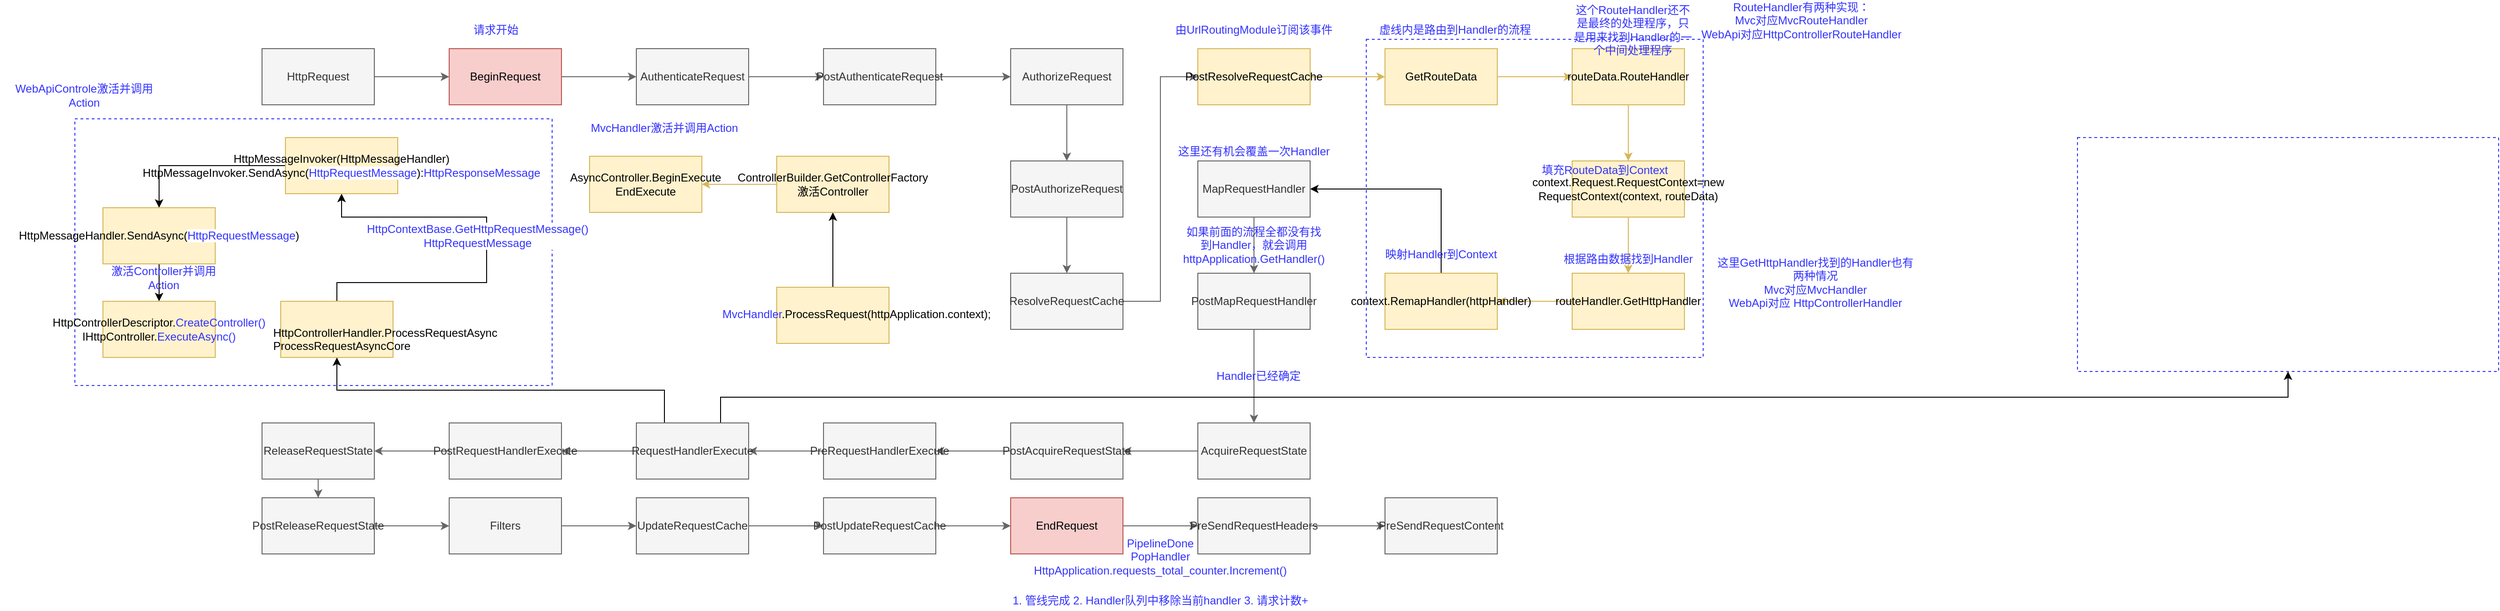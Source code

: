 <mxfile version="12.1.0" type="github" pages="1"><diagram id="ivOXmlOyjrkixMczFJsX" name="Page-1"><mxGraphModel dx="2666" dy="1594" grid="1" gridSize="10" guides="1" tooltips="1" connect="1" arrows="1" fold="1" page="1" pageScale="1" pageWidth="1600" pageHeight="900" math="0" shadow="0"><root><mxCell id="0"/><mxCell id="1" parent="0"/><mxCell id="DjkRwyKqZj0cm9yX4KQR-26" value="" style="rounded=0;whiteSpace=wrap;html=1;fontColor=#3333FF;dashed=1;strokeColor=#3333FF;fillColor=none;" vertex="1" parent="1"><mxGeometry x="-160" y="115" width="510" height="285" as="geometry"/></mxCell><mxCell id="cHqAUBJOy2fZtPv6QNGA-69" value="" style="rounded=0;whiteSpace=wrap;html=1;dashed=1;strokeColor=#3333FF;fillColor=none;fontColor=#3333FF;" parent="1" vertex="1"><mxGeometry x="1980" y="135" width="450" height="250" as="geometry"/></mxCell><mxCell id="cHqAUBJOy2fZtPv6QNGA-51" value="" style="rounded=0;whiteSpace=wrap;html=1;fillColor=none;dashed=1;strokeColor=#3333FF;" parent="1" vertex="1"><mxGeometry x="1220" y="30" width="360" height="340" as="geometry"/></mxCell><mxCell id="wByduMAvmVtDEDCS51Q_-6" value="" style="edgeStyle=orthogonalEdgeStyle;rounded=0;orthogonalLoop=1;jettySize=auto;html=1;fillColor=#f5f5f5;strokeColor=#666666;" parent="1" source="wByduMAvmVtDEDCS51Q_-4" target="wByduMAvmVtDEDCS51Q_-5" edge="1"><mxGeometry relative="1" as="geometry"/></mxCell><mxCell id="wByduMAvmVtDEDCS51Q_-4" value="HttpRequest" style="rounded=0;whiteSpace=wrap;html=1;fillColor=#f5f5f5;align=center;strokeColor=#666666;fontColor=#333333;" parent="1" vertex="1"><mxGeometry x="40" y="40" width="120" height="60" as="geometry"/></mxCell><mxCell id="wByduMAvmVtDEDCS51Q_-8" value="" style="edgeStyle=orthogonalEdgeStyle;rounded=0;orthogonalLoop=1;jettySize=auto;html=1;fillColor=#f5f5f5;strokeColor=#666666;" parent="1" source="wByduMAvmVtDEDCS51Q_-5" target="wByduMAvmVtDEDCS51Q_-7" edge="1"><mxGeometry relative="1" as="geometry"/></mxCell><mxCell id="wByduMAvmVtDEDCS51Q_-5" value="BeginRequest" style="rounded=0;whiteSpace=wrap;html=1;fillColor=#f8cecc;align=center;strokeColor=#b85450;" parent="1" vertex="1"><mxGeometry x="240" y="40" width="120" height="60" as="geometry"/></mxCell><mxCell id="wByduMAvmVtDEDCS51Q_-10" value="" style="edgeStyle=orthogonalEdgeStyle;rounded=0;orthogonalLoop=1;jettySize=auto;html=1;fillColor=#f5f5f5;strokeColor=#666666;" parent="1" source="wByduMAvmVtDEDCS51Q_-7" target="wByduMAvmVtDEDCS51Q_-9" edge="1"><mxGeometry relative="1" as="geometry"/></mxCell><mxCell id="wByduMAvmVtDEDCS51Q_-7" value="AuthenticateRequest" style="rounded=0;whiteSpace=wrap;html=1;fillColor=#f5f5f5;align=center;strokeColor=#666666;fontColor=#333333;" parent="1" vertex="1"><mxGeometry x="440" y="40" width="120" height="60" as="geometry"/></mxCell><mxCell id="wByduMAvmVtDEDCS51Q_-12" value="" style="edgeStyle=orthogonalEdgeStyle;rounded=0;orthogonalLoop=1;jettySize=auto;html=1;fillColor=#f5f5f5;strokeColor=#666666;" parent="1" source="wByduMAvmVtDEDCS51Q_-9" target="wByduMAvmVtDEDCS51Q_-11" edge="1"><mxGeometry relative="1" as="geometry"/></mxCell><mxCell id="wByduMAvmVtDEDCS51Q_-9" value="PostAuthenticateRequest" style="rounded=0;whiteSpace=wrap;html=1;fillColor=#f5f5f5;align=center;strokeColor=#666666;fontColor=#333333;" parent="1" vertex="1"><mxGeometry x="640" y="40" width="120" height="60" as="geometry"/></mxCell><mxCell id="cHqAUBJOy2fZtPv6QNGA-33" value="" style="edgeStyle=orthogonalEdgeStyle;rounded=0;orthogonalLoop=1;jettySize=auto;html=1;fillColor=#f5f5f5;strokeColor=#666666;" parent="1" source="wByduMAvmVtDEDCS51Q_-11" target="wByduMAvmVtDEDCS51Q_-13" edge="1"><mxGeometry relative="1" as="geometry"/></mxCell><mxCell id="wByduMAvmVtDEDCS51Q_-11" value="AuthorizeRequest" style="rounded=0;whiteSpace=wrap;html=1;fillColor=#f5f5f5;align=center;strokeColor=#666666;fontColor=#333333;" parent="1" vertex="1"><mxGeometry x="840" y="40" width="120" height="60" as="geometry"/></mxCell><mxCell id="cHqAUBJOy2fZtPv6QNGA-34" value="" style="edgeStyle=orthogonalEdgeStyle;rounded=0;orthogonalLoop=1;jettySize=auto;html=1;fillColor=#f5f5f5;strokeColor=#666666;" parent="1" source="wByduMAvmVtDEDCS51Q_-13" target="wByduMAvmVtDEDCS51Q_-16" edge="1"><mxGeometry relative="1" as="geometry"/></mxCell><mxCell id="wByduMAvmVtDEDCS51Q_-13" value="PostAuthorizeRequest" style="rounded=0;whiteSpace=wrap;html=1;fillColor=#f5f5f5;align=center;strokeColor=#666666;fontColor=#333333;" parent="1" vertex="1"><mxGeometry x="840" y="160" width="120" height="60" as="geometry"/></mxCell><mxCell id="cHqAUBJOy2fZtPv6QNGA-35" style="edgeStyle=orthogonalEdgeStyle;rounded=0;orthogonalLoop=1;jettySize=auto;html=1;entryX=0;entryY=0.5;entryDx=0;entryDy=0;fillColor=#f5f5f5;strokeColor=#666666;" parent="1" source="wByduMAvmVtDEDCS51Q_-16" target="wByduMAvmVtDEDCS51Q_-18" edge="1"><mxGeometry relative="1" as="geometry"/></mxCell><mxCell id="wByduMAvmVtDEDCS51Q_-16" value="ResolveRequestCache" style="rounded=0;whiteSpace=wrap;html=1;fillColor=#f5f5f5;align=center;strokeColor=#666666;fontColor=#333333;" parent="1" vertex="1"><mxGeometry x="840" y="280" width="120" height="60" as="geometry"/></mxCell><mxCell id="cHqAUBJOy2fZtPv6QNGA-38" value="" style="edgeStyle=orthogonalEdgeStyle;rounded=0;orthogonalLoop=1;jettySize=auto;html=1;fillColor=#fff2cc;strokeColor=#d6b656;" parent="1" source="wByduMAvmVtDEDCS51Q_-18" target="cHqAUBJOy2fZtPv6QNGA-37" edge="1"><mxGeometry relative="1" as="geometry"/></mxCell><mxCell id="wByduMAvmVtDEDCS51Q_-18" value="PostResolveRequestCache" style="rounded=0;whiteSpace=wrap;html=1;fillColor=#fff2cc;align=center;strokeColor=#d6b656;" parent="1" vertex="1"><mxGeometry x="1040" y="40" width="120" height="60" as="geometry"/></mxCell><mxCell id="cHqAUBJOy2fZtPv6QNGA-40" value="" style="edgeStyle=orthogonalEdgeStyle;rounded=0;orthogonalLoop=1;jettySize=auto;html=1;fillColor=#fff2cc;strokeColor=#d6b656;" parent="1" source="cHqAUBJOy2fZtPv6QNGA-37" target="cHqAUBJOy2fZtPv6QNGA-39" edge="1"><mxGeometry relative="1" as="geometry"/></mxCell><mxCell id="cHqAUBJOy2fZtPv6QNGA-37" value="GetRouteData" style="rounded=0;whiteSpace=wrap;html=1;fillColor=#fff2cc;align=center;strokeColor=#d6b656;" parent="1" vertex="1"><mxGeometry x="1240" y="40" width="120" height="60" as="geometry"/></mxCell><mxCell id="cHqAUBJOy2fZtPv6QNGA-42" value="" style="edgeStyle=orthogonalEdgeStyle;rounded=0;orthogonalLoop=1;jettySize=auto;html=1;fillColor=#fff2cc;strokeColor=#d6b656;" parent="1" source="cHqAUBJOy2fZtPv6QNGA-39" target="cHqAUBJOy2fZtPv6QNGA-41" edge="1"><mxGeometry relative="1" as="geometry"/></mxCell><mxCell id="cHqAUBJOy2fZtPv6QNGA-39" value="routeData.RouteHandler" style="rounded=0;whiteSpace=wrap;html=1;fillColor=#fff2cc;align=center;strokeColor=#d6b656;" parent="1" vertex="1"><mxGeometry x="1440" y="40" width="120" height="60" as="geometry"/></mxCell><mxCell id="cHqAUBJOy2fZtPv6QNGA-44" value="" style="edgeStyle=orthogonalEdgeStyle;rounded=0;orthogonalLoop=1;jettySize=auto;html=1;fillColor=#fff2cc;strokeColor=#d6b656;" parent="1" source="cHqAUBJOy2fZtPv6QNGA-41" target="cHqAUBJOy2fZtPv6QNGA-43" edge="1"><mxGeometry relative="1" as="geometry"/></mxCell><mxCell id="cHqAUBJOy2fZtPv6QNGA-41" value="context.Request.RequestContext=new RequestContext(context, routeData)" style="rounded=0;whiteSpace=wrap;html=1;fillColor=#fff2cc;align=center;strokeColor=#d6b656;" parent="1" vertex="1"><mxGeometry x="1440" y="160" width="120" height="60" as="geometry"/></mxCell><mxCell id="cHqAUBJOy2fZtPv6QNGA-46" value="" style="edgeStyle=orthogonalEdgeStyle;rounded=0;orthogonalLoop=1;jettySize=auto;html=1;fillColor=#fff2cc;strokeColor=#d6b656;" parent="1" source="cHqAUBJOy2fZtPv6QNGA-43" target="cHqAUBJOy2fZtPv6QNGA-45" edge="1"><mxGeometry relative="1" as="geometry"/></mxCell><mxCell id="cHqAUBJOy2fZtPv6QNGA-43" value="routeHandler.GetHttpHandler" style="rounded=0;whiteSpace=wrap;html=1;fillColor=#fff2cc;align=center;strokeColor=#d6b656;" parent="1" vertex="1"><mxGeometry x="1440" y="280" width="120" height="60" as="geometry"/></mxCell><mxCell id="cHqAUBJOy2fZtPv6QNGA-49" style="edgeStyle=orthogonalEdgeStyle;rounded=0;orthogonalLoop=1;jettySize=auto;html=1;entryX=1;entryY=0.5;entryDx=0;entryDy=0;" parent="1" source="cHqAUBJOy2fZtPv6QNGA-45" target="cHqAUBJOy2fZtPv6QNGA-3" edge="1"><mxGeometry relative="1" as="geometry"><Array as="points"><mxPoint x="1300" y="190"/></Array></mxGeometry></mxCell><mxCell id="cHqAUBJOy2fZtPv6QNGA-45" value="context.RemapHandler(httpHandler)" style="rounded=0;whiteSpace=wrap;html=1;fillColor=#fff2cc;align=center;strokeColor=#d6b656;" parent="1" vertex="1"><mxGeometry x="1240" y="280" width="120" height="60" as="geometry"/></mxCell><mxCell id="cHqAUBJOy2fZtPv6QNGA-6" value="" style="edgeStyle=orthogonalEdgeStyle;rounded=0;orthogonalLoop=1;jettySize=auto;html=1;fillColor=#f5f5f5;strokeColor=#666666;" parent="1" source="cHqAUBJOy2fZtPv6QNGA-3" target="cHqAUBJOy2fZtPv6QNGA-5" edge="1"><mxGeometry relative="1" as="geometry"/></mxCell><mxCell id="cHqAUBJOy2fZtPv6QNGA-3" value="MapRequestHandler" style="rounded=0;whiteSpace=wrap;html=1;fillColor=#f5f5f5;align=center;strokeColor=#666666;fontColor=#333333;" parent="1" vertex="1"><mxGeometry x="1040" y="160" width="120" height="60" as="geometry"/></mxCell><mxCell id="cHqAUBJOy2fZtPv6QNGA-8" value="" style="edgeStyle=orthogonalEdgeStyle;rounded=0;orthogonalLoop=1;jettySize=auto;html=1;fillColor=#f5f5f5;strokeColor=#666666;" parent="1" source="cHqAUBJOy2fZtPv6QNGA-5" target="cHqAUBJOy2fZtPv6QNGA-7" edge="1"><mxGeometry relative="1" as="geometry"/></mxCell><mxCell id="cHqAUBJOy2fZtPv6QNGA-5" value="PostMapRequestHandler" style="rounded=0;whiteSpace=wrap;html=1;fillColor=#f5f5f5;align=center;strokeColor=#666666;fontColor=#333333;" parent="1" vertex="1"><mxGeometry x="1040" y="280" width="120" height="60" as="geometry"/></mxCell><mxCell id="cHqAUBJOy2fZtPv6QNGA-10" value="" style="edgeStyle=orthogonalEdgeStyle;rounded=0;orthogonalLoop=1;jettySize=auto;html=1;fillColor=#f5f5f5;strokeColor=#666666;" parent="1" source="cHqAUBJOy2fZtPv6QNGA-7" target="cHqAUBJOy2fZtPv6QNGA-9" edge="1"><mxGeometry relative="1" as="geometry"/></mxCell><mxCell id="cHqAUBJOy2fZtPv6QNGA-7" value="AcquireRequestState" style="rounded=0;whiteSpace=wrap;html=1;fillColor=#f5f5f5;align=center;strokeColor=#666666;fontColor=#333333;" parent="1" vertex="1"><mxGeometry x="1040" y="440" width="120" height="60" as="geometry"/></mxCell><mxCell id="cHqAUBJOy2fZtPv6QNGA-12" value="" style="edgeStyle=orthogonalEdgeStyle;rounded=0;orthogonalLoop=1;jettySize=auto;html=1;fillColor=#f5f5f5;strokeColor=#666666;" parent="1" source="cHqAUBJOy2fZtPv6QNGA-9" target="cHqAUBJOy2fZtPv6QNGA-11" edge="1"><mxGeometry relative="1" as="geometry"/></mxCell><mxCell id="cHqAUBJOy2fZtPv6QNGA-9" value="PostAcquireRequestState" style="rounded=0;whiteSpace=wrap;html=1;fillColor=#f5f5f5;align=center;strokeColor=#666666;fontColor=#333333;" parent="1" vertex="1"><mxGeometry x="840" y="440" width="120" height="60" as="geometry"/></mxCell><mxCell id="cHqAUBJOy2fZtPv6QNGA-14" value="" style="edgeStyle=orthogonalEdgeStyle;rounded=0;orthogonalLoop=1;jettySize=auto;html=1;fillColor=#f5f5f5;strokeColor=#666666;" parent="1" source="cHqAUBJOy2fZtPv6QNGA-11" target="cHqAUBJOy2fZtPv6QNGA-13" edge="1"><mxGeometry relative="1" as="geometry"/></mxCell><mxCell id="cHqAUBJOy2fZtPv6QNGA-11" value="PreRequestHandlerExecute" style="rounded=0;whiteSpace=wrap;html=1;fillColor=#f5f5f5;align=center;strokeColor=#666666;fontColor=#333333;" parent="1" vertex="1"><mxGeometry x="640" y="440" width="120" height="60" as="geometry"/></mxCell><mxCell id="cHqAUBJOy2fZtPv6QNGA-16" value="" style="edgeStyle=orthogonalEdgeStyle;rounded=0;orthogonalLoop=1;jettySize=auto;html=1;fillColor=#f5f5f5;strokeColor=#666666;" parent="1" source="cHqAUBJOy2fZtPv6QNGA-13" target="cHqAUBJOy2fZtPv6QNGA-15" edge="1"><mxGeometry relative="1" as="geometry"/></mxCell><mxCell id="cHqAUBJOy2fZtPv6QNGA-58" value="" style="edgeStyle=orthogonalEdgeStyle;rounded=0;orthogonalLoop=1;jettySize=auto;html=1;fontColor=#3333FF;exitX=0.75;exitY=0;exitDx=0;exitDy=0;" parent="1" source="cHqAUBJOy2fZtPv6QNGA-13" target="cHqAUBJOy2fZtPv6QNGA-69" edge="1"><mxGeometry relative="1" as="geometry"><Array as="points"/></mxGeometry></mxCell><mxCell id="DjkRwyKqZj0cm9yX4KQR-3" style="edgeStyle=orthogonalEdgeStyle;rounded=0;orthogonalLoop=1;jettySize=auto;html=1;exitX=0.25;exitY=0;exitDx=0;exitDy=0;entryX=0.5;entryY=1;entryDx=0;entryDy=0;" edge="1" parent="1" source="cHqAUBJOy2fZtPv6QNGA-13" target="DjkRwyKqZj0cm9yX4KQR-4"><mxGeometry relative="1" as="geometry"><mxPoint x="170" y="370" as="targetPoint"/></mxGeometry></mxCell><mxCell id="cHqAUBJOy2fZtPv6QNGA-13" value="RequestHandlerExecute" style="rounded=0;whiteSpace=wrap;html=1;fillColor=#f5f5f5;align=center;strokeColor=#666666;fontColor=#333333;" parent="1" vertex="1"><mxGeometry x="440" y="440" width="120" height="60" as="geometry"/></mxCell><mxCell id="cHqAUBJOy2fZtPv6QNGA-60" value="" style="edgeStyle=orthogonalEdgeStyle;rounded=0;orthogonalLoop=1;jettySize=auto;html=1;fontColor=#3333FF;" parent="1" source="cHqAUBJOy2fZtPv6QNGA-57" edge="1"><mxGeometry relative="1" as="geometry"><mxPoint x="650" y="215" as="targetPoint"/></mxGeometry></mxCell><mxCell id="cHqAUBJOy2fZtPv6QNGA-57" value="&lt;pre style=&quot;background-color: rgb(43 , 43 , 43) ; font-size: 9pt ; font-family: &amp;#34;menlo&amp;#34; ; color: rgb(169 , 183 , 198)&quot;&gt;&lt;br&gt;&lt;/pre&gt;" style="rounded=0;whiteSpace=wrap;html=1;fillColor=#fff2cc;align=center;strokeColor=#d6b656;" parent="1" vertex="1"><mxGeometry x="590" y="295" width="120" height="60" as="geometry"/></mxCell><mxCell id="cHqAUBJOy2fZtPv6QNGA-18" value="" style="edgeStyle=orthogonalEdgeStyle;rounded=0;orthogonalLoop=1;jettySize=auto;html=1;fillColor=#f5f5f5;strokeColor=#666666;" parent="1" source="cHqAUBJOy2fZtPv6QNGA-15" target="cHqAUBJOy2fZtPv6QNGA-17" edge="1"><mxGeometry relative="1" as="geometry"/></mxCell><mxCell id="cHqAUBJOy2fZtPv6QNGA-15" value="PostRequestHandlerExecute" style="rounded=0;whiteSpace=wrap;html=1;fillColor=#f5f5f5;align=center;strokeColor=#666666;fontColor=#333333;" parent="1" vertex="1"><mxGeometry x="240" y="440" width="120" height="60" as="geometry"/></mxCell><mxCell id="cHqAUBJOy2fZtPv6QNGA-20" value="" style="edgeStyle=orthogonalEdgeStyle;rounded=0;orthogonalLoop=1;jettySize=auto;html=1;fillColor=#f5f5f5;strokeColor=#666666;" parent="1" source="cHqAUBJOy2fZtPv6QNGA-17" target="cHqAUBJOy2fZtPv6QNGA-19" edge="1"><mxGeometry relative="1" as="geometry"/></mxCell><mxCell id="cHqAUBJOy2fZtPv6QNGA-17" value="ReleaseRequestState" style="rounded=0;whiteSpace=wrap;html=1;fillColor=#f5f5f5;align=center;strokeColor=#666666;fontColor=#333333;" parent="1" vertex="1"><mxGeometry x="40" y="440" width="120" height="60" as="geometry"/></mxCell><mxCell id="cHqAUBJOy2fZtPv6QNGA-22" value="" style="edgeStyle=orthogonalEdgeStyle;rounded=0;orthogonalLoop=1;jettySize=auto;html=1;fillColor=#f5f5f5;strokeColor=#666666;" parent="1" source="cHqAUBJOy2fZtPv6QNGA-19" target="cHqAUBJOy2fZtPv6QNGA-21" edge="1"><mxGeometry relative="1" as="geometry"/></mxCell><mxCell id="cHqAUBJOy2fZtPv6QNGA-19" value="PostReleaseRequestState" style="rounded=0;whiteSpace=wrap;html=1;fillColor=#f5f5f5;align=center;strokeColor=#666666;fontColor=#333333;" parent="1" vertex="1"><mxGeometry x="40" y="520" width="120" height="60" as="geometry"/></mxCell><mxCell id="cHqAUBJOy2fZtPv6QNGA-24" value="" style="edgeStyle=orthogonalEdgeStyle;rounded=0;orthogonalLoop=1;jettySize=auto;html=1;fillColor=#f5f5f5;strokeColor=#666666;" parent="1" source="cHqAUBJOy2fZtPv6QNGA-21" target="cHqAUBJOy2fZtPv6QNGA-23" edge="1"><mxGeometry relative="1" as="geometry"/></mxCell><mxCell id="cHqAUBJOy2fZtPv6QNGA-21" value="Filters" style="rounded=0;whiteSpace=wrap;html=1;fillColor=#f5f5f5;align=center;strokeColor=#666666;fontColor=#333333;" parent="1" vertex="1"><mxGeometry x="240" y="520" width="120" height="60" as="geometry"/></mxCell><mxCell id="cHqAUBJOy2fZtPv6QNGA-26" value="" style="edgeStyle=orthogonalEdgeStyle;rounded=0;orthogonalLoop=1;jettySize=auto;html=1;fillColor=#f5f5f5;strokeColor=#666666;" parent="1" source="cHqAUBJOy2fZtPv6QNGA-23" target="cHqAUBJOy2fZtPv6QNGA-25" edge="1"><mxGeometry relative="1" as="geometry"/></mxCell><mxCell id="cHqAUBJOy2fZtPv6QNGA-23" value="UpdateRequestCache" style="rounded=0;whiteSpace=wrap;html=1;fillColor=#f5f5f5;align=center;strokeColor=#666666;fontColor=#333333;" parent="1" vertex="1"><mxGeometry x="440" y="520" width="120" height="60" as="geometry"/></mxCell><mxCell id="cHqAUBJOy2fZtPv6QNGA-28" value="" style="edgeStyle=orthogonalEdgeStyle;rounded=0;orthogonalLoop=1;jettySize=auto;html=1;fillColor=#f5f5f5;strokeColor=#666666;" parent="1" source="cHqAUBJOy2fZtPv6QNGA-25" target="cHqAUBJOy2fZtPv6QNGA-27" edge="1"><mxGeometry relative="1" as="geometry"/></mxCell><mxCell id="cHqAUBJOy2fZtPv6QNGA-25" value="PostUpdateRequestCache" style="rounded=0;whiteSpace=wrap;html=1;fillColor=#f5f5f5;align=center;strokeColor=#666666;fontColor=#333333;" parent="1" vertex="1"><mxGeometry x="640" y="520" width="120" height="60" as="geometry"/></mxCell><mxCell id="cHqAUBJOy2fZtPv6QNGA-30" value="" style="edgeStyle=orthogonalEdgeStyle;rounded=0;orthogonalLoop=1;jettySize=auto;html=1;fillColor=#f5f5f5;strokeColor=#666666;" parent="1" source="cHqAUBJOy2fZtPv6QNGA-27" target="cHqAUBJOy2fZtPv6QNGA-29" edge="1"><mxGeometry relative="1" as="geometry"/></mxCell><mxCell id="cHqAUBJOy2fZtPv6QNGA-27" value="EndRequest" style="rounded=0;whiteSpace=wrap;html=1;fillColor=#f8cecc;align=center;strokeColor=#b85450;" parent="1" vertex="1"><mxGeometry x="840" y="520" width="120" height="60" as="geometry"/></mxCell><mxCell id="cHqAUBJOy2fZtPv6QNGA-32" value="" style="edgeStyle=orthogonalEdgeStyle;rounded=0;orthogonalLoop=1;jettySize=auto;html=1;fillColor=#f5f5f5;strokeColor=#666666;" parent="1" source="cHqAUBJOy2fZtPv6QNGA-29" target="cHqAUBJOy2fZtPv6QNGA-31" edge="1"><mxGeometry relative="1" as="geometry"/></mxCell><mxCell id="cHqAUBJOy2fZtPv6QNGA-29" value="PreSendRequestHeaders" style="rounded=0;whiteSpace=wrap;html=1;fillColor=#f5f5f5;align=center;strokeColor=#666666;fontColor=#333333;" parent="1" vertex="1"><mxGeometry x="1040" y="520" width="120" height="60" as="geometry"/></mxCell><mxCell id="cHqAUBJOy2fZtPv6QNGA-31" value="PreSendRequestContent" style="rounded=0;whiteSpace=wrap;html=1;fillColor=#f5f5f5;align=center;strokeColor=#666666;fontColor=#333333;" parent="1" vertex="1"><mxGeometry x="1240" y="520" width="120" height="60" as="geometry"/></mxCell><mxCell id="cHqAUBJOy2fZtPv6QNGA-55" value="虚线内是路由到Handler的流程" style="text;html=1;strokeColor=none;fillColor=none;align=center;verticalAlign=middle;whiteSpace=wrap;rounded=0;dashed=1;fontColor=#3333FF;" parent="1" vertex="1"><mxGeometry x="1220" y="10" width="190" height="20" as="geometry"/></mxCell><mxCell id="cHqAUBJOy2fZtPv6QNGA-56" value="如果前面的流程全都没有找到Handler，就会调用&lt;br&gt;httpApplication.GetHandler()" style="text;html=1;strokeColor=none;fillColor=none;align=center;verticalAlign=middle;whiteSpace=wrap;rounded=0;dashed=1;fontColor=#3333FF;" parent="1" vertex="1"><mxGeometry x="1080" y="240" width="40" height="20" as="geometry"/></mxCell><mxCell id="cHqAUBJOy2fZtPv6QNGA-63" value="" style="edgeStyle=orthogonalEdgeStyle;rounded=0;orthogonalLoop=1;jettySize=auto;html=1;fontColor=#3333FF;fillColor=#fff2cc;strokeColor=#d6b656;" parent="1" source="cHqAUBJOy2fZtPv6QNGA-61" target="cHqAUBJOy2fZtPv6QNGA-62" edge="1"><mxGeometry relative="1" as="geometry"/></mxCell><mxCell id="cHqAUBJOy2fZtPv6QNGA-61" value="ControllerBuilder.GetControllerFactory激活Controller" style="rounded=0;whiteSpace=wrap;html=1;fillColor=#fff2cc;align=center;strokeColor=#d6b656;" parent="1" vertex="1"><mxGeometry x="590" y="155" width="120" height="60" as="geometry"/></mxCell><mxCell id="cHqAUBJOy2fZtPv6QNGA-62" value="AsyncController.BeginExecute&lt;br&gt;EndExecute" style="rounded=0;whiteSpace=wrap;html=1;fillColor=#fff2cc;align=center;strokeColor=#d6b656;" parent="1" vertex="1"><mxGeometry x="390" y="155" width="120" height="60" as="geometry"/></mxCell><mxCell id="cHqAUBJOy2fZtPv6QNGA-65" value="由UrlRoutingModule订阅该事件" style="text;html=1;strokeColor=none;fillColor=none;align=center;verticalAlign=middle;whiteSpace=wrap;rounded=0;dashed=1;fontColor=#3333FF;" parent="1" vertex="1"><mxGeometry x="1010" y="10" width="180" height="20" as="geometry"/></mxCell><mxCell id="cHqAUBJOy2fZtPv6QNGA-67" value="Handler已经确定" style="text;html=1;strokeColor=none;fillColor=none;align=center;verticalAlign=middle;whiteSpace=wrap;rounded=0;dashed=1;fontColor=#3333FF;" parent="1" vertex="1"><mxGeometry x="1010" y="380" width="190" height="20" as="geometry"/></mxCell><mxCell id="cHqAUBJOy2fZtPv6QNGA-68" value="请求开始" style="text;html=1;strokeColor=none;fillColor=none;align=center;verticalAlign=middle;whiteSpace=wrap;rounded=0;dashed=1;fontColor=#3333FF;" parent="1" vertex="1"><mxGeometry x="260" y="10" width="60" height="20" as="geometry"/></mxCell><mxCell id="cHqAUBJOy2fZtPv6QNGA-70" value="MvcHandler激活并调用Action" style="text;html=1;strokeColor=none;fillColor=none;align=center;verticalAlign=middle;whiteSpace=wrap;rounded=0;dashed=1;fontColor=#3333FF;" parent="1" vertex="1"><mxGeometry x="380" y="115" width="180" height="20" as="geometry"/></mxCell><mxCell id="cHqAUBJOy2fZtPv6QNGA-71" value="填充RouteData到Context" style="text;html=1;strokeColor=none;fillColor=none;align=center;verticalAlign=middle;whiteSpace=wrap;rounded=0;dashed=1;fontColor=#3333FF;" parent="1" vertex="1"><mxGeometry x="1400" y="160" width="150" height="20" as="geometry"/></mxCell><mxCell id="cHqAUBJOy2fZtPv6QNGA-72" value="根据路由数据找到Handler" style="text;html=1;strokeColor=none;fillColor=none;align=center;verticalAlign=middle;whiteSpace=wrap;rounded=0;dashed=1;fontColor=#3333FF;" parent="1" vertex="1"><mxGeometry x="1420" y="255" width="160" height="20" as="geometry"/></mxCell><mxCell id="cHqAUBJOy2fZtPv6QNGA-73" value="映射Handler到Context" style="text;html=1;strokeColor=none;fillColor=none;align=center;verticalAlign=middle;whiteSpace=wrap;rounded=0;dashed=1;fontColor=#3333FF;" parent="1" vertex="1"><mxGeometry x="1220" y="250" width="160" height="20" as="geometry"/></mxCell><mxCell id="cHqAUBJOy2fZtPv6QNGA-74" value="这里还有机会覆盖一次Handler" style="text;html=1;strokeColor=none;fillColor=none;align=center;verticalAlign=middle;whiteSpace=wrap;rounded=0;dashed=1;fontColor=#3333FF;" parent="1" vertex="1"><mxGeometry x="1005" y="140" width="190" height="20" as="geometry"/></mxCell><mxCell id="cHqAUBJOy2fZtPv6QNGA-75" value="PipelineDone&lt;br&gt;PopHandler&lt;br&gt;HttpApplication.requests_total_counter.Increment()&lt;br&gt;&lt;br&gt;" style="text;html=1;strokeColor=none;fillColor=none;align=center;verticalAlign=middle;whiteSpace=wrap;rounded=0;dashed=1;fontColor=#3333FF;" parent="1" vertex="1"><mxGeometry x="980" y="580" width="40" height="20" as="geometry"/></mxCell><mxCell id="cHqAUBJOy2fZtPv6QNGA-77" value="1. 管线完成 2. Handler队列中移除当前handler 3. 请求计数+" style="text;html=1;strokeColor=none;fillColor=none;align=center;verticalAlign=middle;whiteSpace=wrap;rounded=0;dashed=1;fontColor=#3333FF;" parent="1" vertex="1"><mxGeometry x="840" y="620" width="320" height="20" as="geometry"/></mxCell><mxCell id="DjkRwyKqZj0cm9yX4KQR-2" value="&lt;span style=&quot;color: rgb(51 , 51 , 255) ; text-align: center ; white-space: normal&quot;&gt;MvcHandler&lt;/span&gt;.ProcessRequest(httpApplication.context);" style="text;html=1;" vertex="1" parent="1"><mxGeometry x="530" y="310" width="290" height="30" as="geometry"/></mxCell><mxCell id="DjkRwyKqZj0cm9yX4KQR-13" value="" style="edgeStyle=orthogonalEdgeStyle;rounded=0;orthogonalLoop=1;jettySize=auto;html=1;fontColor=#3333FF;entryX=0.5;entryY=1;entryDx=0;entryDy=0;" edge="1" parent="1" source="DjkRwyKqZj0cm9yX4KQR-4" target="DjkRwyKqZj0cm9yX4KQR-12"><mxGeometry relative="1" as="geometry"><Array as="points"><mxPoint x="120" y="290"/><mxPoint x="280" y="290"/><mxPoint x="280" y="220"/><mxPoint x="125" y="220"/></Array></mxGeometry></mxCell><mxCell id="DjkRwyKqZj0cm9yX4KQR-14" value="HttpContextBase.GetHttpRequestMessage()&lt;br&gt;HttpRequestMessage" style="text;html=1;resizable=0;points=[];align=center;verticalAlign=middle;labelBackgroundColor=#ffffff;fontColor=#3333FF;" vertex="1" connectable="0" parent="DjkRwyKqZj0cm9yX4KQR-13"><mxGeometry x="-0.05" relative="1" as="geometry"><mxPoint x="-10" y="-25.5" as="offset"/></mxGeometry></mxCell><mxCell id="DjkRwyKqZj0cm9yX4KQR-4" value="" style="rounded=0;whiteSpace=wrap;html=1;fillColor=#fff2cc;strokeColor=#d6b656;" vertex="1" parent="1"><mxGeometry x="60" y="310" width="120" height="60" as="geometry"/></mxCell><mxCell id="DjkRwyKqZj0cm9yX4KQR-23" value="" style="edgeStyle=orthogonalEdgeStyle;rounded=0;orthogonalLoop=1;jettySize=auto;html=1;fontColor=#3333FF;" edge="1" parent="1" source="DjkRwyKqZj0cm9yX4KQR-12" target="DjkRwyKqZj0cm9yX4KQR-22"><mxGeometry relative="1" as="geometry"/></mxCell><mxCell id="DjkRwyKqZj0cm9yX4KQR-12" value="HttpMessageInvoker(HttpMessageHandler)&lt;br&gt;HttpMessageInvoker.SendAsync(&lt;span style=&quot;color: rgb(51 , 51 , 255) ; white-space: nowrap ; background-color: rgb(255 , 255 , 255)&quot;&gt;HttpRequestMessage&lt;/span&gt;):&lt;span style=&quot;color: rgb(51 , 51 , 255) ; white-space: nowrap ; background-color: rgb(255 , 255 , 255)&quot;&gt;HttpResponseMessage&lt;/span&gt;" style="rounded=0;whiteSpace=wrap;html=1;fillColor=#fff2cc;strokeColor=#d6b656;" vertex="1" parent="1"><mxGeometry x="65" y="135" width="120" height="60" as="geometry"/></mxCell><mxCell id="DjkRwyKqZj0cm9yX4KQR-30" value="" style="edgeStyle=orthogonalEdgeStyle;rounded=0;orthogonalLoop=1;jettySize=auto;html=1;fontColor=#3333FF;" edge="1" parent="1" source="DjkRwyKqZj0cm9yX4KQR-22" target="DjkRwyKqZj0cm9yX4KQR-29"><mxGeometry relative="1" as="geometry"/></mxCell><mxCell id="DjkRwyKqZj0cm9yX4KQR-22" value="HttpMessageHandler.SendAsync(&lt;span style=&quot;color: rgb(51 , 51 , 255) ; white-space: nowrap ; background-color: rgb(255 , 255 , 255)&quot;&gt;HttpRequestMessage&lt;/span&gt;)" style="rounded=0;whiteSpace=wrap;html=1;fillColor=#fff2cc;strokeColor=#d6b656;" vertex="1" parent="1"><mxGeometry x="-130" y="210" width="120" height="60" as="geometry"/></mxCell><mxCell id="DjkRwyKqZj0cm9yX4KQR-29" value="HttpControllerDescriptor.&lt;font color=&quot;#3333ff&quot;&gt;CreateController()&lt;/font&gt;&lt;br&gt;IHttpController.&lt;font color=&quot;#3333ff&quot;&gt;ExecuteAsync()&lt;/font&gt;" style="rounded=0;whiteSpace=wrap;html=1;fillColor=#fff2cc;strokeColor=#d6b656;" vertex="1" parent="1"><mxGeometry x="-130" y="310" width="120" height="60" as="geometry"/></mxCell><mxCell id="DjkRwyKqZj0cm9yX4KQR-5" value="HttpControllerHandler.ProcessRequestAsync&lt;br&gt;ProcessRequestAsyncCore" style="text;html=1;" vertex="1" parent="1"><mxGeometry x="50" y="330" width="150" height="30" as="geometry"/></mxCell><mxCell id="DjkRwyKqZj0cm9yX4KQR-6" value="这个RouteHandler还不是最终的处理程序，只是用来找到Handler的一个中间处理程序" style="text;html=1;strokeColor=none;fillColor=none;align=center;verticalAlign=middle;whiteSpace=wrap;rounded=0;fontColor=#3333FF;" vertex="1" parent="1"><mxGeometry x="1440" y="10" width="130" height="20" as="geometry"/></mxCell><mxCell id="DjkRwyKqZj0cm9yX4KQR-8" value="RouteHandler有两种实现：&lt;br&gt;Mvc对应MvcRouteHandler&lt;br&gt;WebApi对应HttpControllerRouteHandler" style="text;html=1;strokeColor=none;fillColor=none;align=center;verticalAlign=middle;whiteSpace=wrap;rounded=0;fontColor=#3333FF;" vertex="1" parent="1"><mxGeometry x="1550" width="270" height="20" as="geometry"/></mxCell><mxCell id="DjkRwyKqZj0cm9yX4KQR-9" value="这里GetHttpHandler找到的Handler也有两种情况&lt;br&gt;Mvc对应MvcHandler&lt;br&gt;WebApi对应&amp;nbsp;HttpControllerHandler" style="text;html=1;strokeColor=none;fillColor=none;align=center;verticalAlign=middle;whiteSpace=wrap;rounded=0;fontColor=#3333FF;" vertex="1" parent="1"><mxGeometry x="1590" y="280" width="220" height="20" as="geometry"/></mxCell><mxCell id="DjkRwyKqZj0cm9yX4KQR-27" value="WebApiControle激活并调用Action" style="text;html=1;strokeColor=none;fillColor=none;align=center;verticalAlign=middle;whiteSpace=wrap;rounded=0;dashed=1;fontColor=#3333FF;" vertex="1" parent="1"><mxGeometry x="-240" y="80" width="180" height="20" as="geometry"/></mxCell><mxCell id="DjkRwyKqZj0cm9yX4KQR-31" value="激活Controller并调用Action" style="text;html=1;strokeColor=none;fillColor=none;align=center;verticalAlign=middle;whiteSpace=wrap;rounded=0;dashed=1;fontColor=#3333FF;" vertex="1" parent="1"><mxGeometry x="-130" y="275" width="130" height="20" as="geometry"/></mxCell></root></mxGraphModel></diagram></mxfile>